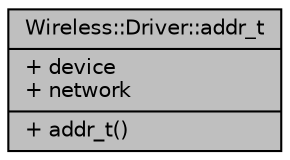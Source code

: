 digraph "Wireless::Driver::addr_t"
{
  edge [fontname="Helvetica",fontsize="10",labelfontname="Helvetica",labelfontsize="10"];
  node [fontname="Helvetica",fontsize="10",shape=record];
  Node1 [label="{Wireless::Driver::addr_t\n|+ device\l+ network\l|+ addr_t()\l}",height=0.2,width=0.4,color="black", fillcolor="grey75", style="filled", fontcolor="black"];
}
